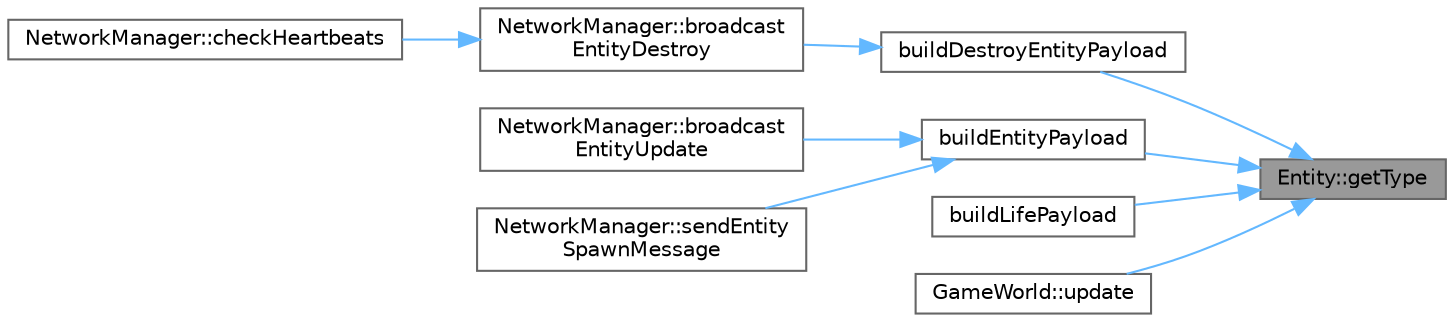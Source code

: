 digraph "Entity::getType"
{
 // LATEX_PDF_SIZE
  bgcolor="transparent";
  edge [fontname=Helvetica,fontsize=10,labelfontname=Helvetica,labelfontsize=10];
  node [fontname=Helvetica,fontsize=10,shape=box,height=0.2,width=0.4];
  rankdir="RL";
  Node1 [id="Node000001",label="Entity::getType",height=0.2,width=0.4,color="gray40", fillcolor="grey60", style="filled", fontcolor="black",tooltip="Gets the entity type."];
  Node1 -> Node2 [id="edge1_Node000001_Node000002",dir="back",color="steelblue1",style="solid",tooltip=" "];
  Node2 [id="Node000002",label="buildDestroyEntityPayload",height=0.2,width=0.4,color="grey40", fillcolor="white", style="filled",URL="$NetworkManager_8cpp.html#a55ff5973d68a185ec168d3ffe5e6fe72",tooltip="Builds the payload for a destroy entity message."];
  Node2 -> Node3 [id="edge2_Node000002_Node000003",dir="back",color="steelblue1",style="solid",tooltip=" "];
  Node3 [id="Node000003",label="NetworkManager::broadcast\lEntityDestroy",height=0.2,width=0.4,color="grey40", fillcolor="white", style="filled",URL="$classNetworkManager.html#af230711df1b288f56d28d47b7ace5a04",tooltip="Broadcasts a destroy entity message to all clients for a given entity."];
  Node3 -> Node4 [id="edge3_Node000003_Node000004",dir="back",color="steelblue1",style="solid",tooltip=" "];
  Node4 [id="Node000004",label="NetworkManager::checkHeartbeats",height=0.2,width=0.4,color="grey40", fillcolor="white", style="filled",URL="$classNetworkManager.html#afd4ea8a9da6b609f00abace2e40767f9",tooltip="Checks the heartbeat of each client and removes timed-out clients."];
  Node1 -> Node5 [id="edge4_Node000001_Node000005",dir="back",color="steelblue1",style="solid",tooltip=" "];
  Node5 [id="Node000005",label="buildEntityPayload",height=0.2,width=0.4,color="grey40", fillcolor="white", style="filled",URL="$NetworkManager_8cpp.html#a604ec93afc6aff97fa3cc5b7c232b784",tooltip="Builds the payload for an entity update/spawn message."];
  Node5 -> Node6 [id="edge5_Node000005_Node000006",dir="back",color="steelblue1",style="solid",tooltip=" "];
  Node6 [id="Node000006",label="NetworkManager::broadcast\lEntityUpdate",height=0.2,width=0.4,color="grey40", fillcolor="white", style="filled",URL="$classNetworkManager.html#a2ba6bcca6d225ecdc77f74a05fa982a8",tooltip="Broadcasts an update entity message to all clients."];
  Node5 -> Node7 [id="edge6_Node000005_Node000007",dir="back",color="steelblue1",style="solid",tooltip=" "];
  Node7 [id="Node000007",label="NetworkManager::sendEntity\lSpawnMessage",height=0.2,width=0.4,color="grey40", fillcolor="white", style="filled",URL="$classNetworkManager.html#a6d3e19299642124b48149a448773bd3e",tooltip="Sends a spawn entity message to a target."];
  Node1 -> Node8 [id="edge7_Node000001_Node000008",dir="back",color="steelblue1",style="solid",tooltip=" "];
  Node8 [id="Node000008",label="buildLifePayload",height=0.2,width=0.4,color="grey40", fillcolor="white", style="filled",URL="$NetworkManager_8cpp.html#a20d16e48cb291f7dede19b117d367e08",tooltip=" "];
  Node1 -> Node9 [id="edge8_Node000001_Node000009",dir="back",color="steelblue1",style="solid",tooltip=" "];
  Node9 [id="Node000009",label="GameWorld::update",height=0.2,width=0.4,color="grey40", fillcolor="white", style="filled",URL="$classGameWorld.html#ae4ee7df3aa3ea4d7b35de20617cda477",tooltip="Updates the game world."];
}
